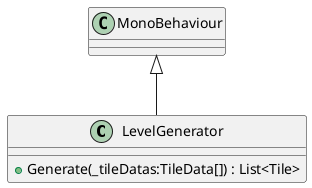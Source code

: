 @startuml
class LevelGenerator {
    + Generate(_tileDatas:TileData[]) : List<Tile>
}
MonoBehaviour <|-- LevelGenerator
@enduml
